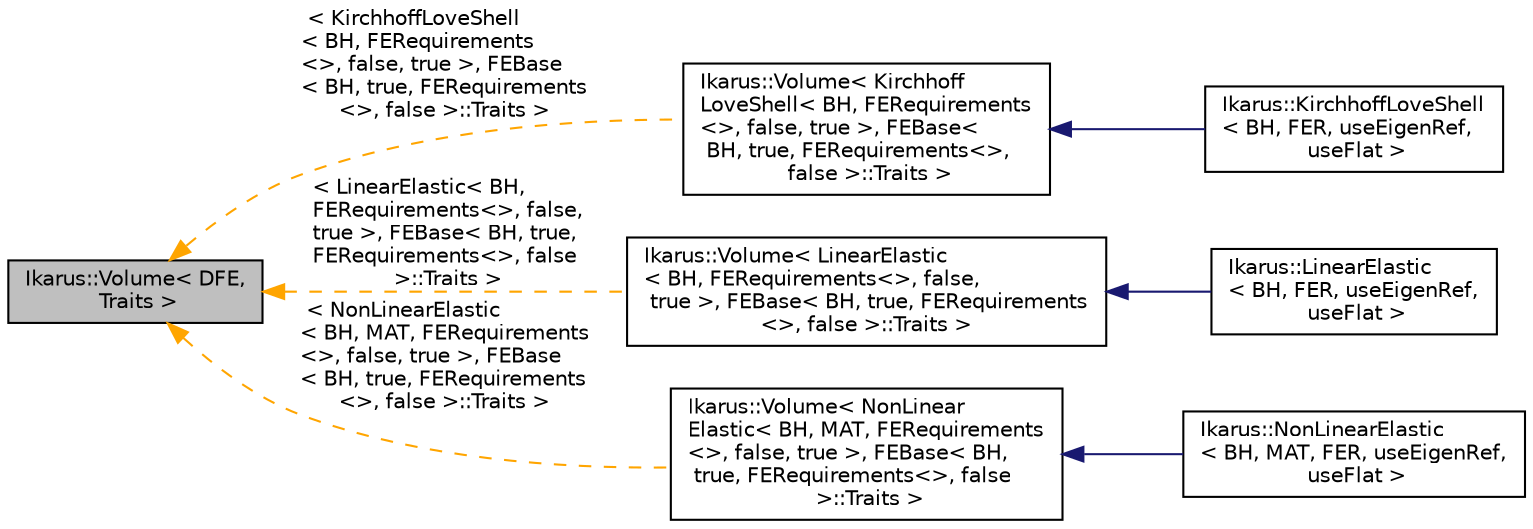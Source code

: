 digraph "Ikarus::Volume&lt; DFE, Traits &gt;"
{
 // LATEX_PDF_SIZE
  edge [fontname="Helvetica",fontsize="10",labelfontname="Helvetica",labelfontsize="10"];
  node [fontname="Helvetica",fontsize="10",shape=record];
  rankdir="LR";
  Node1 [label="Ikarus::Volume\< DFE,\l Traits \>",height=0.2,width=0.4,color="black", fillcolor="grey75", style="filled", fontcolor="black",tooltip="Volume class represents distributed volume load that can be applied."];
  Node1 -> Node2 [dir="back",color="orange",fontsize="10",style="dashed",label=" \< KirchhoffLoveShell\l\< BH, FERequirements\l\<\>, false, true \>, FEBase\l\< BH, true, FERequirements\l\<\>, false \>::Traits \>" ,fontname="Helvetica"];
  Node2 [label="Ikarus::Volume\< Kirchhoff\lLoveShell\< BH, FERequirements\l\<\>, false, true \>, FEBase\<\l BH, true, FERequirements\<\>,\l false \>::Traits \>",height=0.2,width=0.4,color="black", fillcolor="white", style="filled",URL="$a01336.html",tooltip=" "];
  Node2 -> Node3 [dir="back",color="midnightblue",fontsize="10",style="solid",fontname="Helvetica"];
  Node3 [label="Ikarus::KirchhoffLoveShell\l\< BH, FER, useEigenRef,\l useFlat \>",height=0.2,width=0.4,color="black", fillcolor="white", style="filled",URL="$a01320.html",tooltip="Kirchhoff-Love shell finite element class."];
  Node1 -> Node4 [dir="back",color="orange",fontsize="10",style="dashed",label=" \< LinearElastic\< BH,\l FERequirements\<\>, false,\l true \>, FEBase\< BH, true,\l FERequirements\<\>, false\l \>::Traits \>" ,fontname="Helvetica"];
  Node4 [label="Ikarus::Volume\< LinearElastic\l\< BH, FERequirements\<\>, false,\l true \>, FEBase\< BH, true, FERequirements\l\<\>, false \>::Traits \>",height=0.2,width=0.4,color="black", fillcolor="white", style="filled",URL="$a01336.html",tooltip=" "];
  Node4 -> Node5 [dir="back",color="midnightblue",fontsize="10",style="solid",fontname="Helvetica"];
  Node5 [label="Ikarus::LinearElastic\l\< BH, FER, useEigenRef,\l useFlat \>",height=0.2,width=0.4,color="black", fillcolor="white", style="filled",URL="$a01328.html",tooltip="LinearElastic class represents a linear elastic finite element."];
  Node1 -> Node6 [dir="back",color="orange",fontsize="10",style="dashed",label=" \< NonLinearElastic\l\< BH, MAT, FERequirements\l\<\>, false, true \>, FEBase\l\< BH, true, FERequirements\l\<\>, false \>::Traits \>" ,fontname="Helvetica"];
  Node6 [label="Ikarus::Volume\< NonLinear\lElastic\< BH, MAT, FERequirements\l\<\>, false, true \>, FEBase\< BH,\l true, FERequirements\<\>, false\l \>::Traits \>",height=0.2,width=0.4,color="black", fillcolor="white", style="filled",URL="$a01336.html",tooltip=" "];
  Node6 -> Node7 [dir="back",color="midnightblue",fontsize="10",style="solid",fontname="Helvetica"];
  Node7 [label="Ikarus::NonLinearElastic\l\< BH, MAT, FER, useEigenRef,\l useFlat \>",height=0.2,width=0.4,color="black", fillcolor="white", style="filled",URL="$a01368.html",tooltip="NonLinearElastic class represents a non-linear elastic finite element."];
}
